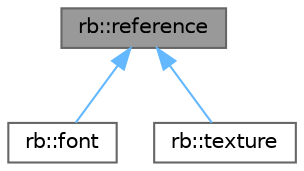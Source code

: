 digraph "rb::reference"
{
 // LATEX_PDF_SIZE
  bgcolor="transparent";
  edge [fontname=Helvetica,fontsize=10,labelfontname=Helvetica,labelfontsize=10];
  node [fontname=Helvetica,fontsize=10,shape=box,height=0.2,width=0.4];
  Node1 [label="rb::reference",height=0.2,width=0.4,color="gray40", fillcolor="grey60", style="filled", fontcolor="black",tooltip="Base class for reference counting."];
  Node1 -> Node2 [dir="back",color="steelblue1",style="solid"];
  Node2 [label="rb::font",height=0.2,width=0.4,color="gray40", fillcolor="white", style="filled",URL="$classrb_1_1font.html",tooltip="Class for loading and manipulating character fonts."];
  Node1 -> Node3 [dir="back",color="steelblue1",style="solid"];
  Node3 [label="rb::texture",height=0.2,width=0.4,color="gray40", fillcolor="white", style="filled",URL="$classrb_1_1texture.html",tooltip="A structure that contains an efficient, driver-specific representation of pixel data...."];
}
